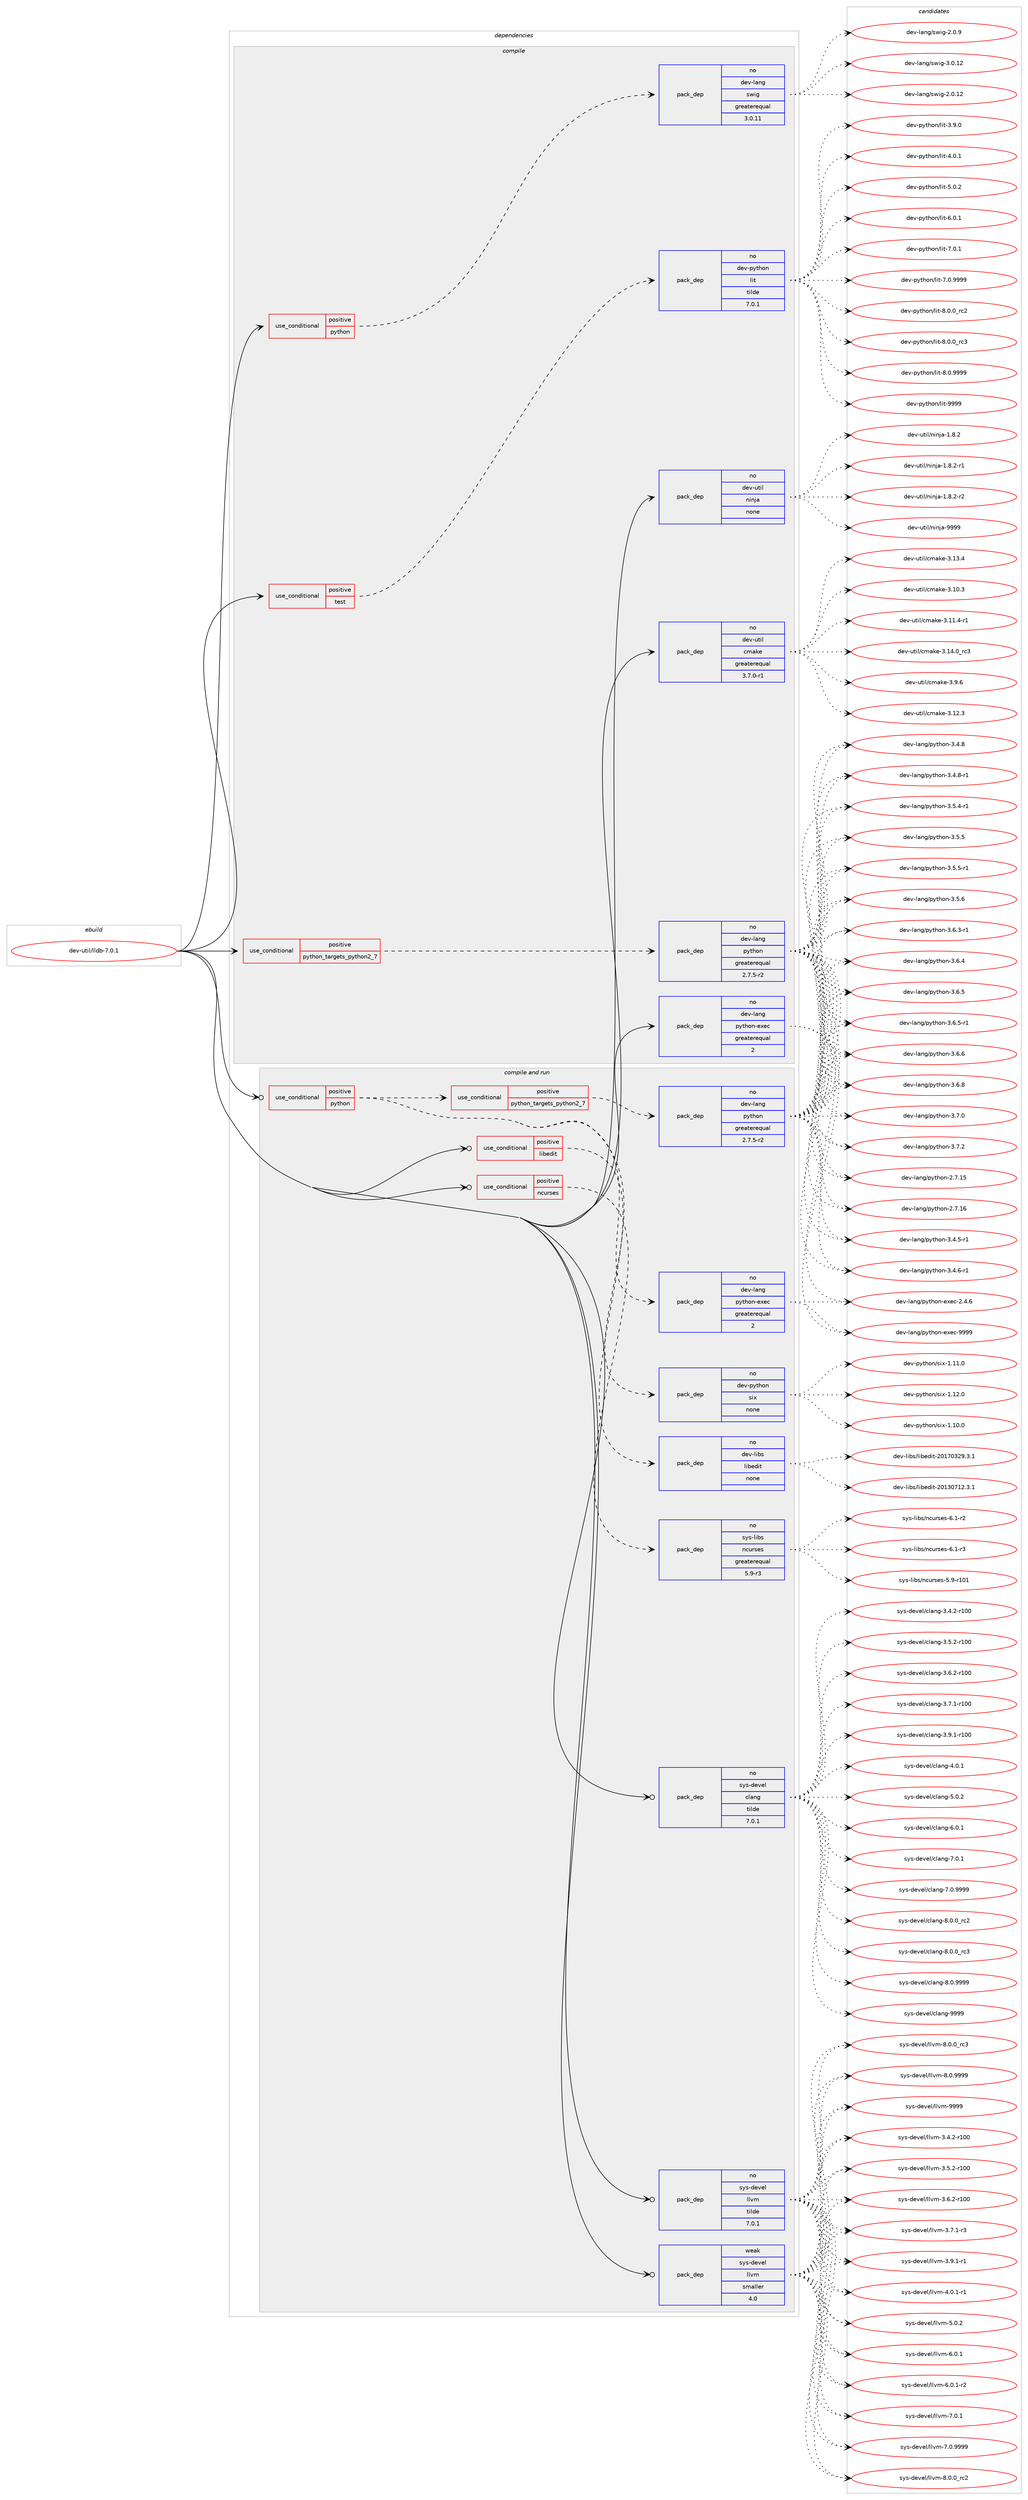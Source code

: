 digraph prolog {

# *************
# Graph options
# *************

newrank=true;
concentrate=true;
compound=true;
graph [rankdir=LR,fontname=Helvetica,fontsize=10,ranksep=1.5];#, ranksep=2.5, nodesep=0.2];
edge  [arrowhead=vee];
node  [fontname=Helvetica,fontsize=10];

# **********
# The ebuild
# **********

subgraph cluster_leftcol {
color=gray;
rank=same;
label=<<i>ebuild</i>>;
id [label="dev-util/lldb-7.0.1", color=red, width=4, href="../dev-util/lldb-7.0.1.svg"];
}

# ****************
# The dependencies
# ****************

subgraph cluster_midcol {
color=gray;
label=<<i>dependencies</i>>;
subgraph cluster_compile {
fillcolor="#eeeeee";
style=filled;
label=<<i>compile</i>>;
subgraph cond424646 {
dependency1547159 [label=<<TABLE BORDER="0" CELLBORDER="1" CELLSPACING="0" CELLPADDING="4"><TR><TD ROWSPAN="3" CELLPADDING="10">use_conditional</TD></TR><TR><TD>positive</TD></TR><TR><TD>python</TD></TR></TABLE>>, shape=none, color=red];
subgraph pack1098838 {
dependency1547160 [label=<<TABLE BORDER="0" CELLBORDER="1" CELLSPACING="0" CELLPADDING="4" WIDTH="220"><TR><TD ROWSPAN="6" CELLPADDING="30">pack_dep</TD></TR><TR><TD WIDTH="110">no</TD></TR><TR><TD>dev-lang</TD></TR><TR><TD>swig</TD></TR><TR><TD>greaterequal</TD></TR><TR><TD>3.0.11</TD></TR></TABLE>>, shape=none, color=blue];
}
dependency1547159:e -> dependency1547160:w [weight=20,style="dashed",arrowhead="vee"];
}
id:e -> dependency1547159:w [weight=20,style="solid",arrowhead="vee"];
subgraph cond424647 {
dependency1547161 [label=<<TABLE BORDER="0" CELLBORDER="1" CELLSPACING="0" CELLPADDING="4"><TR><TD ROWSPAN="3" CELLPADDING="10">use_conditional</TD></TR><TR><TD>positive</TD></TR><TR><TD>python_targets_python2_7</TD></TR></TABLE>>, shape=none, color=red];
subgraph pack1098839 {
dependency1547162 [label=<<TABLE BORDER="0" CELLBORDER="1" CELLSPACING="0" CELLPADDING="4" WIDTH="220"><TR><TD ROWSPAN="6" CELLPADDING="30">pack_dep</TD></TR><TR><TD WIDTH="110">no</TD></TR><TR><TD>dev-lang</TD></TR><TR><TD>python</TD></TR><TR><TD>greaterequal</TD></TR><TR><TD>2.7.5-r2</TD></TR></TABLE>>, shape=none, color=blue];
}
dependency1547161:e -> dependency1547162:w [weight=20,style="dashed",arrowhead="vee"];
}
id:e -> dependency1547161:w [weight=20,style="solid",arrowhead="vee"];
subgraph cond424648 {
dependency1547163 [label=<<TABLE BORDER="0" CELLBORDER="1" CELLSPACING="0" CELLPADDING="4"><TR><TD ROWSPAN="3" CELLPADDING="10">use_conditional</TD></TR><TR><TD>positive</TD></TR><TR><TD>test</TD></TR></TABLE>>, shape=none, color=red];
subgraph pack1098840 {
dependency1547164 [label=<<TABLE BORDER="0" CELLBORDER="1" CELLSPACING="0" CELLPADDING="4" WIDTH="220"><TR><TD ROWSPAN="6" CELLPADDING="30">pack_dep</TD></TR><TR><TD WIDTH="110">no</TD></TR><TR><TD>dev-python</TD></TR><TR><TD>lit</TD></TR><TR><TD>tilde</TD></TR><TR><TD>7.0.1</TD></TR></TABLE>>, shape=none, color=blue];
}
dependency1547163:e -> dependency1547164:w [weight=20,style="dashed",arrowhead="vee"];
}
id:e -> dependency1547163:w [weight=20,style="solid",arrowhead="vee"];
subgraph pack1098841 {
dependency1547165 [label=<<TABLE BORDER="0" CELLBORDER="1" CELLSPACING="0" CELLPADDING="4" WIDTH="220"><TR><TD ROWSPAN="6" CELLPADDING="30">pack_dep</TD></TR><TR><TD WIDTH="110">no</TD></TR><TR><TD>dev-lang</TD></TR><TR><TD>python-exec</TD></TR><TR><TD>greaterequal</TD></TR><TR><TD>2</TD></TR></TABLE>>, shape=none, color=blue];
}
id:e -> dependency1547165:w [weight=20,style="solid",arrowhead="vee"];
subgraph pack1098842 {
dependency1547166 [label=<<TABLE BORDER="0" CELLBORDER="1" CELLSPACING="0" CELLPADDING="4" WIDTH="220"><TR><TD ROWSPAN="6" CELLPADDING="30">pack_dep</TD></TR><TR><TD WIDTH="110">no</TD></TR><TR><TD>dev-util</TD></TR><TR><TD>cmake</TD></TR><TR><TD>greaterequal</TD></TR><TR><TD>3.7.0-r1</TD></TR></TABLE>>, shape=none, color=blue];
}
id:e -> dependency1547166:w [weight=20,style="solid",arrowhead="vee"];
subgraph pack1098843 {
dependency1547167 [label=<<TABLE BORDER="0" CELLBORDER="1" CELLSPACING="0" CELLPADDING="4" WIDTH="220"><TR><TD ROWSPAN="6" CELLPADDING="30">pack_dep</TD></TR><TR><TD WIDTH="110">no</TD></TR><TR><TD>dev-util</TD></TR><TR><TD>ninja</TD></TR><TR><TD>none</TD></TR><TR><TD></TD></TR></TABLE>>, shape=none, color=blue];
}
id:e -> dependency1547167:w [weight=20,style="solid",arrowhead="vee"];
}
subgraph cluster_compileandrun {
fillcolor="#eeeeee";
style=filled;
label=<<i>compile and run</i>>;
subgraph cond424649 {
dependency1547168 [label=<<TABLE BORDER="0" CELLBORDER="1" CELLSPACING="0" CELLPADDING="4"><TR><TD ROWSPAN="3" CELLPADDING="10">use_conditional</TD></TR><TR><TD>positive</TD></TR><TR><TD>libedit</TD></TR></TABLE>>, shape=none, color=red];
subgraph pack1098844 {
dependency1547169 [label=<<TABLE BORDER="0" CELLBORDER="1" CELLSPACING="0" CELLPADDING="4" WIDTH="220"><TR><TD ROWSPAN="6" CELLPADDING="30">pack_dep</TD></TR><TR><TD WIDTH="110">no</TD></TR><TR><TD>dev-libs</TD></TR><TR><TD>libedit</TD></TR><TR><TD>none</TD></TR><TR><TD></TD></TR></TABLE>>, shape=none, color=blue];
}
dependency1547168:e -> dependency1547169:w [weight=20,style="dashed",arrowhead="vee"];
}
id:e -> dependency1547168:w [weight=20,style="solid",arrowhead="odotvee"];
subgraph cond424650 {
dependency1547170 [label=<<TABLE BORDER="0" CELLBORDER="1" CELLSPACING="0" CELLPADDING="4"><TR><TD ROWSPAN="3" CELLPADDING="10">use_conditional</TD></TR><TR><TD>positive</TD></TR><TR><TD>ncurses</TD></TR></TABLE>>, shape=none, color=red];
subgraph pack1098845 {
dependency1547171 [label=<<TABLE BORDER="0" CELLBORDER="1" CELLSPACING="0" CELLPADDING="4" WIDTH="220"><TR><TD ROWSPAN="6" CELLPADDING="30">pack_dep</TD></TR><TR><TD WIDTH="110">no</TD></TR><TR><TD>sys-libs</TD></TR><TR><TD>ncurses</TD></TR><TR><TD>greaterequal</TD></TR><TR><TD>5.9-r3</TD></TR></TABLE>>, shape=none, color=blue];
}
dependency1547170:e -> dependency1547171:w [weight=20,style="dashed",arrowhead="vee"];
}
id:e -> dependency1547170:w [weight=20,style="solid",arrowhead="odotvee"];
subgraph cond424651 {
dependency1547172 [label=<<TABLE BORDER="0" CELLBORDER="1" CELLSPACING="0" CELLPADDING="4"><TR><TD ROWSPAN="3" CELLPADDING="10">use_conditional</TD></TR><TR><TD>positive</TD></TR><TR><TD>python</TD></TR></TABLE>>, shape=none, color=red];
subgraph pack1098846 {
dependency1547173 [label=<<TABLE BORDER="0" CELLBORDER="1" CELLSPACING="0" CELLPADDING="4" WIDTH="220"><TR><TD ROWSPAN="6" CELLPADDING="30">pack_dep</TD></TR><TR><TD WIDTH="110">no</TD></TR><TR><TD>dev-python</TD></TR><TR><TD>six</TD></TR><TR><TD>none</TD></TR><TR><TD></TD></TR></TABLE>>, shape=none, color=blue];
}
dependency1547172:e -> dependency1547173:w [weight=20,style="dashed",arrowhead="vee"];
subgraph cond424652 {
dependency1547174 [label=<<TABLE BORDER="0" CELLBORDER="1" CELLSPACING="0" CELLPADDING="4"><TR><TD ROWSPAN="3" CELLPADDING="10">use_conditional</TD></TR><TR><TD>positive</TD></TR><TR><TD>python_targets_python2_7</TD></TR></TABLE>>, shape=none, color=red];
subgraph pack1098847 {
dependency1547175 [label=<<TABLE BORDER="0" CELLBORDER="1" CELLSPACING="0" CELLPADDING="4" WIDTH="220"><TR><TD ROWSPAN="6" CELLPADDING="30">pack_dep</TD></TR><TR><TD WIDTH="110">no</TD></TR><TR><TD>dev-lang</TD></TR><TR><TD>python</TD></TR><TR><TD>greaterequal</TD></TR><TR><TD>2.7.5-r2</TD></TR></TABLE>>, shape=none, color=blue];
}
dependency1547174:e -> dependency1547175:w [weight=20,style="dashed",arrowhead="vee"];
}
dependency1547172:e -> dependency1547174:w [weight=20,style="dashed",arrowhead="vee"];
subgraph pack1098848 {
dependency1547176 [label=<<TABLE BORDER="0" CELLBORDER="1" CELLSPACING="0" CELLPADDING="4" WIDTH="220"><TR><TD ROWSPAN="6" CELLPADDING="30">pack_dep</TD></TR><TR><TD WIDTH="110">no</TD></TR><TR><TD>dev-lang</TD></TR><TR><TD>python-exec</TD></TR><TR><TD>greaterequal</TD></TR><TR><TD>2</TD></TR></TABLE>>, shape=none, color=blue];
}
dependency1547172:e -> dependency1547176:w [weight=20,style="dashed",arrowhead="vee"];
}
id:e -> dependency1547172:w [weight=20,style="solid",arrowhead="odotvee"];
subgraph pack1098849 {
dependency1547177 [label=<<TABLE BORDER="0" CELLBORDER="1" CELLSPACING="0" CELLPADDING="4" WIDTH="220"><TR><TD ROWSPAN="6" CELLPADDING="30">pack_dep</TD></TR><TR><TD WIDTH="110">no</TD></TR><TR><TD>sys-devel</TD></TR><TR><TD>clang</TD></TR><TR><TD>tilde</TD></TR><TR><TD>7.0.1</TD></TR></TABLE>>, shape=none, color=blue];
}
id:e -> dependency1547177:w [weight=20,style="solid",arrowhead="odotvee"];
subgraph pack1098850 {
dependency1547178 [label=<<TABLE BORDER="0" CELLBORDER="1" CELLSPACING="0" CELLPADDING="4" WIDTH="220"><TR><TD ROWSPAN="6" CELLPADDING="30">pack_dep</TD></TR><TR><TD WIDTH="110">no</TD></TR><TR><TD>sys-devel</TD></TR><TR><TD>llvm</TD></TR><TR><TD>tilde</TD></TR><TR><TD>7.0.1</TD></TR></TABLE>>, shape=none, color=blue];
}
id:e -> dependency1547178:w [weight=20,style="solid",arrowhead="odotvee"];
subgraph pack1098851 {
dependency1547179 [label=<<TABLE BORDER="0" CELLBORDER="1" CELLSPACING="0" CELLPADDING="4" WIDTH="220"><TR><TD ROWSPAN="6" CELLPADDING="30">pack_dep</TD></TR><TR><TD WIDTH="110">weak</TD></TR><TR><TD>sys-devel</TD></TR><TR><TD>llvm</TD></TR><TR><TD>smaller</TD></TR><TR><TD>4.0</TD></TR></TABLE>>, shape=none, color=blue];
}
id:e -> dependency1547179:w [weight=20,style="solid",arrowhead="odotvee"];
}
subgraph cluster_run {
fillcolor="#eeeeee";
style=filled;
label=<<i>run</i>>;
}
}

# **************
# The candidates
# **************

subgraph cluster_choices {
rank=same;
color=gray;
label=<<i>candidates</i>>;

subgraph choice1098838 {
color=black;
nodesep=1;
choice10010111845108971101034711511910510345504648464950 [label="dev-lang/swig-2.0.12", color=red, width=4,href="../dev-lang/swig-2.0.12.svg"];
choice100101118451089711010347115119105103455046484657 [label="dev-lang/swig-2.0.9", color=red, width=4,href="../dev-lang/swig-2.0.9.svg"];
choice10010111845108971101034711511910510345514648464950 [label="dev-lang/swig-3.0.12", color=red, width=4,href="../dev-lang/swig-3.0.12.svg"];
dependency1547160:e -> choice10010111845108971101034711511910510345504648464950:w [style=dotted,weight="100"];
dependency1547160:e -> choice100101118451089711010347115119105103455046484657:w [style=dotted,weight="100"];
dependency1547160:e -> choice10010111845108971101034711511910510345514648464950:w [style=dotted,weight="100"];
}
subgraph choice1098839 {
color=black;
nodesep=1;
choice10010111845108971101034711212111610411111045504655464953 [label="dev-lang/python-2.7.15", color=red, width=4,href="../dev-lang/python-2.7.15.svg"];
choice10010111845108971101034711212111610411111045504655464954 [label="dev-lang/python-2.7.16", color=red, width=4,href="../dev-lang/python-2.7.16.svg"];
choice1001011184510897110103471121211161041111104551465246534511449 [label="dev-lang/python-3.4.5-r1", color=red, width=4,href="../dev-lang/python-3.4.5-r1.svg"];
choice1001011184510897110103471121211161041111104551465246544511449 [label="dev-lang/python-3.4.6-r1", color=red, width=4,href="../dev-lang/python-3.4.6-r1.svg"];
choice100101118451089711010347112121116104111110455146524656 [label="dev-lang/python-3.4.8", color=red, width=4,href="../dev-lang/python-3.4.8.svg"];
choice1001011184510897110103471121211161041111104551465246564511449 [label="dev-lang/python-3.4.8-r1", color=red, width=4,href="../dev-lang/python-3.4.8-r1.svg"];
choice1001011184510897110103471121211161041111104551465346524511449 [label="dev-lang/python-3.5.4-r1", color=red, width=4,href="../dev-lang/python-3.5.4-r1.svg"];
choice100101118451089711010347112121116104111110455146534653 [label="dev-lang/python-3.5.5", color=red, width=4,href="../dev-lang/python-3.5.5.svg"];
choice1001011184510897110103471121211161041111104551465346534511449 [label="dev-lang/python-3.5.5-r1", color=red, width=4,href="../dev-lang/python-3.5.5-r1.svg"];
choice100101118451089711010347112121116104111110455146534654 [label="dev-lang/python-3.5.6", color=red, width=4,href="../dev-lang/python-3.5.6.svg"];
choice1001011184510897110103471121211161041111104551465446514511449 [label="dev-lang/python-3.6.3-r1", color=red, width=4,href="../dev-lang/python-3.6.3-r1.svg"];
choice100101118451089711010347112121116104111110455146544652 [label="dev-lang/python-3.6.4", color=red, width=4,href="../dev-lang/python-3.6.4.svg"];
choice100101118451089711010347112121116104111110455146544653 [label="dev-lang/python-3.6.5", color=red, width=4,href="../dev-lang/python-3.6.5.svg"];
choice1001011184510897110103471121211161041111104551465446534511449 [label="dev-lang/python-3.6.5-r1", color=red, width=4,href="../dev-lang/python-3.6.5-r1.svg"];
choice100101118451089711010347112121116104111110455146544654 [label="dev-lang/python-3.6.6", color=red, width=4,href="../dev-lang/python-3.6.6.svg"];
choice100101118451089711010347112121116104111110455146544656 [label="dev-lang/python-3.6.8", color=red, width=4,href="../dev-lang/python-3.6.8.svg"];
choice100101118451089711010347112121116104111110455146554648 [label="dev-lang/python-3.7.0", color=red, width=4,href="../dev-lang/python-3.7.0.svg"];
choice100101118451089711010347112121116104111110455146554650 [label="dev-lang/python-3.7.2", color=red, width=4,href="../dev-lang/python-3.7.2.svg"];
dependency1547162:e -> choice10010111845108971101034711212111610411111045504655464953:w [style=dotted,weight="100"];
dependency1547162:e -> choice10010111845108971101034711212111610411111045504655464954:w [style=dotted,weight="100"];
dependency1547162:e -> choice1001011184510897110103471121211161041111104551465246534511449:w [style=dotted,weight="100"];
dependency1547162:e -> choice1001011184510897110103471121211161041111104551465246544511449:w [style=dotted,weight="100"];
dependency1547162:e -> choice100101118451089711010347112121116104111110455146524656:w [style=dotted,weight="100"];
dependency1547162:e -> choice1001011184510897110103471121211161041111104551465246564511449:w [style=dotted,weight="100"];
dependency1547162:e -> choice1001011184510897110103471121211161041111104551465346524511449:w [style=dotted,weight="100"];
dependency1547162:e -> choice100101118451089711010347112121116104111110455146534653:w [style=dotted,weight="100"];
dependency1547162:e -> choice1001011184510897110103471121211161041111104551465346534511449:w [style=dotted,weight="100"];
dependency1547162:e -> choice100101118451089711010347112121116104111110455146534654:w [style=dotted,weight="100"];
dependency1547162:e -> choice1001011184510897110103471121211161041111104551465446514511449:w [style=dotted,weight="100"];
dependency1547162:e -> choice100101118451089711010347112121116104111110455146544652:w [style=dotted,weight="100"];
dependency1547162:e -> choice100101118451089711010347112121116104111110455146544653:w [style=dotted,weight="100"];
dependency1547162:e -> choice1001011184510897110103471121211161041111104551465446534511449:w [style=dotted,weight="100"];
dependency1547162:e -> choice100101118451089711010347112121116104111110455146544654:w [style=dotted,weight="100"];
dependency1547162:e -> choice100101118451089711010347112121116104111110455146544656:w [style=dotted,weight="100"];
dependency1547162:e -> choice100101118451089711010347112121116104111110455146554648:w [style=dotted,weight="100"];
dependency1547162:e -> choice100101118451089711010347112121116104111110455146554650:w [style=dotted,weight="100"];
}
subgraph choice1098840 {
color=black;
nodesep=1;
choice1001011184511212111610411111047108105116455146574648 [label="dev-python/lit-3.9.0", color=red, width=4,href="../dev-python/lit-3.9.0.svg"];
choice1001011184511212111610411111047108105116455246484649 [label="dev-python/lit-4.0.1", color=red, width=4,href="../dev-python/lit-4.0.1.svg"];
choice1001011184511212111610411111047108105116455346484650 [label="dev-python/lit-5.0.2", color=red, width=4,href="../dev-python/lit-5.0.2.svg"];
choice1001011184511212111610411111047108105116455446484649 [label="dev-python/lit-6.0.1", color=red, width=4,href="../dev-python/lit-6.0.1.svg"];
choice1001011184511212111610411111047108105116455546484649 [label="dev-python/lit-7.0.1", color=red, width=4,href="../dev-python/lit-7.0.1.svg"];
choice1001011184511212111610411111047108105116455546484657575757 [label="dev-python/lit-7.0.9999", color=red, width=4,href="../dev-python/lit-7.0.9999.svg"];
choice1001011184511212111610411111047108105116455646484648951149950 [label="dev-python/lit-8.0.0_rc2", color=red, width=4,href="../dev-python/lit-8.0.0_rc2.svg"];
choice1001011184511212111610411111047108105116455646484648951149951 [label="dev-python/lit-8.0.0_rc3", color=red, width=4,href="../dev-python/lit-8.0.0_rc3.svg"];
choice1001011184511212111610411111047108105116455646484657575757 [label="dev-python/lit-8.0.9999", color=red, width=4,href="../dev-python/lit-8.0.9999.svg"];
choice10010111845112121116104111110471081051164557575757 [label="dev-python/lit-9999", color=red, width=4,href="../dev-python/lit-9999.svg"];
dependency1547164:e -> choice1001011184511212111610411111047108105116455146574648:w [style=dotted,weight="100"];
dependency1547164:e -> choice1001011184511212111610411111047108105116455246484649:w [style=dotted,weight="100"];
dependency1547164:e -> choice1001011184511212111610411111047108105116455346484650:w [style=dotted,weight="100"];
dependency1547164:e -> choice1001011184511212111610411111047108105116455446484649:w [style=dotted,weight="100"];
dependency1547164:e -> choice1001011184511212111610411111047108105116455546484649:w [style=dotted,weight="100"];
dependency1547164:e -> choice1001011184511212111610411111047108105116455546484657575757:w [style=dotted,weight="100"];
dependency1547164:e -> choice1001011184511212111610411111047108105116455646484648951149950:w [style=dotted,weight="100"];
dependency1547164:e -> choice1001011184511212111610411111047108105116455646484648951149951:w [style=dotted,weight="100"];
dependency1547164:e -> choice1001011184511212111610411111047108105116455646484657575757:w [style=dotted,weight="100"];
dependency1547164:e -> choice10010111845112121116104111110471081051164557575757:w [style=dotted,weight="100"];
}
subgraph choice1098841 {
color=black;
nodesep=1;
choice1001011184510897110103471121211161041111104510112010199455046524654 [label="dev-lang/python-exec-2.4.6", color=red, width=4,href="../dev-lang/python-exec-2.4.6.svg"];
choice10010111845108971101034711212111610411111045101120101994557575757 [label="dev-lang/python-exec-9999", color=red, width=4,href="../dev-lang/python-exec-9999.svg"];
dependency1547165:e -> choice1001011184510897110103471121211161041111104510112010199455046524654:w [style=dotted,weight="100"];
dependency1547165:e -> choice10010111845108971101034711212111610411111045101120101994557575757:w [style=dotted,weight="100"];
}
subgraph choice1098842 {
color=black;
nodesep=1;
choice1001011184511711610510847991099710710145514649484651 [label="dev-util/cmake-3.10.3", color=red, width=4,href="../dev-util/cmake-3.10.3.svg"];
choice10010111845117116105108479910997107101455146494946524511449 [label="dev-util/cmake-3.11.4-r1", color=red, width=4,href="../dev-util/cmake-3.11.4-r1.svg"];
choice1001011184511711610510847991099710710145514649504651 [label="dev-util/cmake-3.12.3", color=red, width=4,href="../dev-util/cmake-3.12.3.svg"];
choice1001011184511711610510847991099710710145514649514652 [label="dev-util/cmake-3.13.4", color=red, width=4,href="../dev-util/cmake-3.13.4.svg"];
choice1001011184511711610510847991099710710145514649524648951149951 [label="dev-util/cmake-3.14.0_rc3", color=red, width=4,href="../dev-util/cmake-3.14.0_rc3.svg"];
choice10010111845117116105108479910997107101455146574654 [label="dev-util/cmake-3.9.6", color=red, width=4,href="../dev-util/cmake-3.9.6.svg"];
dependency1547166:e -> choice1001011184511711610510847991099710710145514649484651:w [style=dotted,weight="100"];
dependency1547166:e -> choice10010111845117116105108479910997107101455146494946524511449:w [style=dotted,weight="100"];
dependency1547166:e -> choice1001011184511711610510847991099710710145514649504651:w [style=dotted,weight="100"];
dependency1547166:e -> choice1001011184511711610510847991099710710145514649514652:w [style=dotted,weight="100"];
dependency1547166:e -> choice1001011184511711610510847991099710710145514649524648951149951:w [style=dotted,weight="100"];
dependency1547166:e -> choice10010111845117116105108479910997107101455146574654:w [style=dotted,weight="100"];
}
subgraph choice1098843 {
color=black;
nodesep=1;
choice100101118451171161051084711010511010697454946564650 [label="dev-util/ninja-1.8.2", color=red, width=4,href="../dev-util/ninja-1.8.2.svg"];
choice1001011184511711610510847110105110106974549465646504511449 [label="dev-util/ninja-1.8.2-r1", color=red, width=4,href="../dev-util/ninja-1.8.2-r1.svg"];
choice1001011184511711610510847110105110106974549465646504511450 [label="dev-util/ninja-1.8.2-r2", color=red, width=4,href="../dev-util/ninja-1.8.2-r2.svg"];
choice1001011184511711610510847110105110106974557575757 [label="dev-util/ninja-9999", color=red, width=4,href="../dev-util/ninja-9999.svg"];
dependency1547167:e -> choice100101118451171161051084711010511010697454946564650:w [style=dotted,weight="100"];
dependency1547167:e -> choice1001011184511711610510847110105110106974549465646504511449:w [style=dotted,weight="100"];
dependency1547167:e -> choice1001011184511711610510847110105110106974549465646504511450:w [style=dotted,weight="100"];
dependency1547167:e -> choice1001011184511711610510847110105110106974557575757:w [style=dotted,weight="100"];
}
subgraph choice1098844 {
color=black;
nodesep=1;
choice1001011184510810598115471081059810110010511645504849514855495046514649 [label="dev-libs/libedit-20130712.3.1", color=red, width=4,href="../dev-libs/libedit-20130712.3.1.svg"];
choice1001011184510810598115471081059810110010511645504849554851505746514649 [label="dev-libs/libedit-20170329.3.1", color=red, width=4,href="../dev-libs/libedit-20170329.3.1.svg"];
dependency1547169:e -> choice1001011184510810598115471081059810110010511645504849514855495046514649:w [style=dotted,weight="100"];
dependency1547169:e -> choice1001011184510810598115471081059810110010511645504849554851505746514649:w [style=dotted,weight="100"];
}
subgraph choice1098845 {
color=black;
nodesep=1;
choice115121115451081059811547110991171141151011154553465745114494849 [label="sys-libs/ncurses-5.9-r101", color=red, width=4,href="../sys-libs/ncurses-5.9-r101.svg"];
choice11512111545108105981154711099117114115101115455446494511450 [label="sys-libs/ncurses-6.1-r2", color=red, width=4,href="../sys-libs/ncurses-6.1-r2.svg"];
choice11512111545108105981154711099117114115101115455446494511451 [label="sys-libs/ncurses-6.1-r3", color=red, width=4,href="../sys-libs/ncurses-6.1-r3.svg"];
dependency1547171:e -> choice115121115451081059811547110991171141151011154553465745114494849:w [style=dotted,weight="100"];
dependency1547171:e -> choice11512111545108105981154711099117114115101115455446494511450:w [style=dotted,weight="100"];
dependency1547171:e -> choice11512111545108105981154711099117114115101115455446494511451:w [style=dotted,weight="100"];
}
subgraph choice1098846 {
color=black;
nodesep=1;
choice100101118451121211161041111104711510512045494649484648 [label="dev-python/six-1.10.0", color=red, width=4,href="../dev-python/six-1.10.0.svg"];
choice100101118451121211161041111104711510512045494649494648 [label="dev-python/six-1.11.0", color=red, width=4,href="../dev-python/six-1.11.0.svg"];
choice100101118451121211161041111104711510512045494649504648 [label="dev-python/six-1.12.0", color=red, width=4,href="../dev-python/six-1.12.0.svg"];
dependency1547173:e -> choice100101118451121211161041111104711510512045494649484648:w [style=dotted,weight="100"];
dependency1547173:e -> choice100101118451121211161041111104711510512045494649494648:w [style=dotted,weight="100"];
dependency1547173:e -> choice100101118451121211161041111104711510512045494649504648:w [style=dotted,weight="100"];
}
subgraph choice1098847 {
color=black;
nodesep=1;
choice10010111845108971101034711212111610411111045504655464953 [label="dev-lang/python-2.7.15", color=red, width=4,href="../dev-lang/python-2.7.15.svg"];
choice10010111845108971101034711212111610411111045504655464954 [label="dev-lang/python-2.7.16", color=red, width=4,href="../dev-lang/python-2.7.16.svg"];
choice1001011184510897110103471121211161041111104551465246534511449 [label="dev-lang/python-3.4.5-r1", color=red, width=4,href="../dev-lang/python-3.4.5-r1.svg"];
choice1001011184510897110103471121211161041111104551465246544511449 [label="dev-lang/python-3.4.6-r1", color=red, width=4,href="../dev-lang/python-3.4.6-r1.svg"];
choice100101118451089711010347112121116104111110455146524656 [label="dev-lang/python-3.4.8", color=red, width=4,href="../dev-lang/python-3.4.8.svg"];
choice1001011184510897110103471121211161041111104551465246564511449 [label="dev-lang/python-3.4.8-r1", color=red, width=4,href="../dev-lang/python-3.4.8-r1.svg"];
choice1001011184510897110103471121211161041111104551465346524511449 [label="dev-lang/python-3.5.4-r1", color=red, width=4,href="../dev-lang/python-3.5.4-r1.svg"];
choice100101118451089711010347112121116104111110455146534653 [label="dev-lang/python-3.5.5", color=red, width=4,href="../dev-lang/python-3.5.5.svg"];
choice1001011184510897110103471121211161041111104551465346534511449 [label="dev-lang/python-3.5.5-r1", color=red, width=4,href="../dev-lang/python-3.5.5-r1.svg"];
choice100101118451089711010347112121116104111110455146534654 [label="dev-lang/python-3.5.6", color=red, width=4,href="../dev-lang/python-3.5.6.svg"];
choice1001011184510897110103471121211161041111104551465446514511449 [label="dev-lang/python-3.6.3-r1", color=red, width=4,href="../dev-lang/python-3.6.3-r1.svg"];
choice100101118451089711010347112121116104111110455146544652 [label="dev-lang/python-3.6.4", color=red, width=4,href="../dev-lang/python-3.6.4.svg"];
choice100101118451089711010347112121116104111110455146544653 [label="dev-lang/python-3.6.5", color=red, width=4,href="../dev-lang/python-3.6.5.svg"];
choice1001011184510897110103471121211161041111104551465446534511449 [label="dev-lang/python-3.6.5-r1", color=red, width=4,href="../dev-lang/python-3.6.5-r1.svg"];
choice100101118451089711010347112121116104111110455146544654 [label="dev-lang/python-3.6.6", color=red, width=4,href="../dev-lang/python-3.6.6.svg"];
choice100101118451089711010347112121116104111110455146544656 [label="dev-lang/python-3.6.8", color=red, width=4,href="../dev-lang/python-3.6.8.svg"];
choice100101118451089711010347112121116104111110455146554648 [label="dev-lang/python-3.7.0", color=red, width=4,href="../dev-lang/python-3.7.0.svg"];
choice100101118451089711010347112121116104111110455146554650 [label="dev-lang/python-3.7.2", color=red, width=4,href="../dev-lang/python-3.7.2.svg"];
dependency1547175:e -> choice10010111845108971101034711212111610411111045504655464953:w [style=dotted,weight="100"];
dependency1547175:e -> choice10010111845108971101034711212111610411111045504655464954:w [style=dotted,weight="100"];
dependency1547175:e -> choice1001011184510897110103471121211161041111104551465246534511449:w [style=dotted,weight="100"];
dependency1547175:e -> choice1001011184510897110103471121211161041111104551465246544511449:w [style=dotted,weight="100"];
dependency1547175:e -> choice100101118451089711010347112121116104111110455146524656:w [style=dotted,weight="100"];
dependency1547175:e -> choice1001011184510897110103471121211161041111104551465246564511449:w [style=dotted,weight="100"];
dependency1547175:e -> choice1001011184510897110103471121211161041111104551465346524511449:w [style=dotted,weight="100"];
dependency1547175:e -> choice100101118451089711010347112121116104111110455146534653:w [style=dotted,weight="100"];
dependency1547175:e -> choice1001011184510897110103471121211161041111104551465346534511449:w [style=dotted,weight="100"];
dependency1547175:e -> choice100101118451089711010347112121116104111110455146534654:w [style=dotted,weight="100"];
dependency1547175:e -> choice1001011184510897110103471121211161041111104551465446514511449:w [style=dotted,weight="100"];
dependency1547175:e -> choice100101118451089711010347112121116104111110455146544652:w [style=dotted,weight="100"];
dependency1547175:e -> choice100101118451089711010347112121116104111110455146544653:w [style=dotted,weight="100"];
dependency1547175:e -> choice1001011184510897110103471121211161041111104551465446534511449:w [style=dotted,weight="100"];
dependency1547175:e -> choice100101118451089711010347112121116104111110455146544654:w [style=dotted,weight="100"];
dependency1547175:e -> choice100101118451089711010347112121116104111110455146544656:w [style=dotted,weight="100"];
dependency1547175:e -> choice100101118451089711010347112121116104111110455146554648:w [style=dotted,weight="100"];
dependency1547175:e -> choice100101118451089711010347112121116104111110455146554650:w [style=dotted,weight="100"];
}
subgraph choice1098848 {
color=black;
nodesep=1;
choice1001011184510897110103471121211161041111104510112010199455046524654 [label="dev-lang/python-exec-2.4.6", color=red, width=4,href="../dev-lang/python-exec-2.4.6.svg"];
choice10010111845108971101034711212111610411111045101120101994557575757 [label="dev-lang/python-exec-9999", color=red, width=4,href="../dev-lang/python-exec-9999.svg"];
dependency1547176:e -> choice1001011184510897110103471121211161041111104510112010199455046524654:w [style=dotted,weight="100"];
dependency1547176:e -> choice10010111845108971101034711212111610411111045101120101994557575757:w [style=dotted,weight="100"];
}
subgraph choice1098849 {
color=black;
nodesep=1;
choice1151211154510010111810110847991089711010345514652465045114494848 [label="sys-devel/clang-3.4.2-r100", color=red, width=4,href="../sys-devel/clang-3.4.2-r100.svg"];
choice1151211154510010111810110847991089711010345514653465045114494848 [label="sys-devel/clang-3.5.2-r100", color=red, width=4,href="../sys-devel/clang-3.5.2-r100.svg"];
choice1151211154510010111810110847991089711010345514654465045114494848 [label="sys-devel/clang-3.6.2-r100", color=red, width=4,href="../sys-devel/clang-3.6.2-r100.svg"];
choice1151211154510010111810110847991089711010345514655464945114494848 [label="sys-devel/clang-3.7.1-r100", color=red, width=4,href="../sys-devel/clang-3.7.1-r100.svg"];
choice1151211154510010111810110847991089711010345514657464945114494848 [label="sys-devel/clang-3.9.1-r100", color=red, width=4,href="../sys-devel/clang-3.9.1-r100.svg"];
choice11512111545100101118101108479910897110103455246484649 [label="sys-devel/clang-4.0.1", color=red, width=4,href="../sys-devel/clang-4.0.1.svg"];
choice11512111545100101118101108479910897110103455346484650 [label="sys-devel/clang-5.0.2", color=red, width=4,href="../sys-devel/clang-5.0.2.svg"];
choice11512111545100101118101108479910897110103455446484649 [label="sys-devel/clang-6.0.1", color=red, width=4,href="../sys-devel/clang-6.0.1.svg"];
choice11512111545100101118101108479910897110103455546484649 [label="sys-devel/clang-7.0.1", color=red, width=4,href="../sys-devel/clang-7.0.1.svg"];
choice11512111545100101118101108479910897110103455546484657575757 [label="sys-devel/clang-7.0.9999", color=red, width=4,href="../sys-devel/clang-7.0.9999.svg"];
choice11512111545100101118101108479910897110103455646484648951149950 [label="sys-devel/clang-8.0.0_rc2", color=red, width=4,href="../sys-devel/clang-8.0.0_rc2.svg"];
choice11512111545100101118101108479910897110103455646484648951149951 [label="sys-devel/clang-8.0.0_rc3", color=red, width=4,href="../sys-devel/clang-8.0.0_rc3.svg"];
choice11512111545100101118101108479910897110103455646484657575757 [label="sys-devel/clang-8.0.9999", color=red, width=4,href="../sys-devel/clang-8.0.9999.svg"];
choice115121115451001011181011084799108971101034557575757 [label="sys-devel/clang-9999", color=red, width=4,href="../sys-devel/clang-9999.svg"];
dependency1547177:e -> choice1151211154510010111810110847991089711010345514652465045114494848:w [style=dotted,weight="100"];
dependency1547177:e -> choice1151211154510010111810110847991089711010345514653465045114494848:w [style=dotted,weight="100"];
dependency1547177:e -> choice1151211154510010111810110847991089711010345514654465045114494848:w [style=dotted,weight="100"];
dependency1547177:e -> choice1151211154510010111810110847991089711010345514655464945114494848:w [style=dotted,weight="100"];
dependency1547177:e -> choice1151211154510010111810110847991089711010345514657464945114494848:w [style=dotted,weight="100"];
dependency1547177:e -> choice11512111545100101118101108479910897110103455246484649:w [style=dotted,weight="100"];
dependency1547177:e -> choice11512111545100101118101108479910897110103455346484650:w [style=dotted,weight="100"];
dependency1547177:e -> choice11512111545100101118101108479910897110103455446484649:w [style=dotted,weight="100"];
dependency1547177:e -> choice11512111545100101118101108479910897110103455546484649:w [style=dotted,weight="100"];
dependency1547177:e -> choice11512111545100101118101108479910897110103455546484657575757:w [style=dotted,weight="100"];
dependency1547177:e -> choice11512111545100101118101108479910897110103455646484648951149950:w [style=dotted,weight="100"];
dependency1547177:e -> choice11512111545100101118101108479910897110103455646484648951149951:w [style=dotted,weight="100"];
dependency1547177:e -> choice11512111545100101118101108479910897110103455646484657575757:w [style=dotted,weight="100"];
dependency1547177:e -> choice115121115451001011181011084799108971101034557575757:w [style=dotted,weight="100"];
}
subgraph choice1098850 {
color=black;
nodesep=1;
choice115121115451001011181011084710810811810945514652465045114494848 [label="sys-devel/llvm-3.4.2-r100", color=red, width=4,href="../sys-devel/llvm-3.4.2-r100.svg"];
choice115121115451001011181011084710810811810945514653465045114494848 [label="sys-devel/llvm-3.5.2-r100", color=red, width=4,href="../sys-devel/llvm-3.5.2-r100.svg"];
choice115121115451001011181011084710810811810945514654465045114494848 [label="sys-devel/llvm-3.6.2-r100", color=red, width=4,href="../sys-devel/llvm-3.6.2-r100.svg"];
choice11512111545100101118101108471081081181094551465546494511451 [label="sys-devel/llvm-3.7.1-r3", color=red, width=4,href="../sys-devel/llvm-3.7.1-r3.svg"];
choice11512111545100101118101108471081081181094551465746494511449 [label="sys-devel/llvm-3.9.1-r1", color=red, width=4,href="../sys-devel/llvm-3.9.1-r1.svg"];
choice11512111545100101118101108471081081181094552464846494511449 [label="sys-devel/llvm-4.0.1-r1", color=red, width=4,href="../sys-devel/llvm-4.0.1-r1.svg"];
choice1151211154510010111810110847108108118109455346484650 [label="sys-devel/llvm-5.0.2", color=red, width=4,href="../sys-devel/llvm-5.0.2.svg"];
choice1151211154510010111810110847108108118109455446484649 [label="sys-devel/llvm-6.0.1", color=red, width=4,href="../sys-devel/llvm-6.0.1.svg"];
choice11512111545100101118101108471081081181094554464846494511450 [label="sys-devel/llvm-6.0.1-r2", color=red, width=4,href="../sys-devel/llvm-6.0.1-r2.svg"];
choice1151211154510010111810110847108108118109455546484649 [label="sys-devel/llvm-7.0.1", color=red, width=4,href="../sys-devel/llvm-7.0.1.svg"];
choice1151211154510010111810110847108108118109455546484657575757 [label="sys-devel/llvm-7.0.9999", color=red, width=4,href="../sys-devel/llvm-7.0.9999.svg"];
choice1151211154510010111810110847108108118109455646484648951149950 [label="sys-devel/llvm-8.0.0_rc2", color=red, width=4,href="../sys-devel/llvm-8.0.0_rc2.svg"];
choice1151211154510010111810110847108108118109455646484648951149951 [label="sys-devel/llvm-8.0.0_rc3", color=red, width=4,href="../sys-devel/llvm-8.0.0_rc3.svg"];
choice1151211154510010111810110847108108118109455646484657575757 [label="sys-devel/llvm-8.0.9999", color=red, width=4,href="../sys-devel/llvm-8.0.9999.svg"];
choice11512111545100101118101108471081081181094557575757 [label="sys-devel/llvm-9999", color=red, width=4,href="../sys-devel/llvm-9999.svg"];
dependency1547178:e -> choice115121115451001011181011084710810811810945514652465045114494848:w [style=dotted,weight="100"];
dependency1547178:e -> choice115121115451001011181011084710810811810945514653465045114494848:w [style=dotted,weight="100"];
dependency1547178:e -> choice115121115451001011181011084710810811810945514654465045114494848:w [style=dotted,weight="100"];
dependency1547178:e -> choice11512111545100101118101108471081081181094551465546494511451:w [style=dotted,weight="100"];
dependency1547178:e -> choice11512111545100101118101108471081081181094551465746494511449:w [style=dotted,weight="100"];
dependency1547178:e -> choice11512111545100101118101108471081081181094552464846494511449:w [style=dotted,weight="100"];
dependency1547178:e -> choice1151211154510010111810110847108108118109455346484650:w [style=dotted,weight="100"];
dependency1547178:e -> choice1151211154510010111810110847108108118109455446484649:w [style=dotted,weight="100"];
dependency1547178:e -> choice11512111545100101118101108471081081181094554464846494511450:w [style=dotted,weight="100"];
dependency1547178:e -> choice1151211154510010111810110847108108118109455546484649:w [style=dotted,weight="100"];
dependency1547178:e -> choice1151211154510010111810110847108108118109455546484657575757:w [style=dotted,weight="100"];
dependency1547178:e -> choice1151211154510010111810110847108108118109455646484648951149950:w [style=dotted,weight="100"];
dependency1547178:e -> choice1151211154510010111810110847108108118109455646484648951149951:w [style=dotted,weight="100"];
dependency1547178:e -> choice1151211154510010111810110847108108118109455646484657575757:w [style=dotted,weight="100"];
dependency1547178:e -> choice11512111545100101118101108471081081181094557575757:w [style=dotted,weight="100"];
}
subgraph choice1098851 {
color=black;
nodesep=1;
choice115121115451001011181011084710810811810945514652465045114494848 [label="sys-devel/llvm-3.4.2-r100", color=red, width=4,href="../sys-devel/llvm-3.4.2-r100.svg"];
choice115121115451001011181011084710810811810945514653465045114494848 [label="sys-devel/llvm-3.5.2-r100", color=red, width=4,href="../sys-devel/llvm-3.5.2-r100.svg"];
choice115121115451001011181011084710810811810945514654465045114494848 [label="sys-devel/llvm-3.6.2-r100", color=red, width=4,href="../sys-devel/llvm-3.6.2-r100.svg"];
choice11512111545100101118101108471081081181094551465546494511451 [label="sys-devel/llvm-3.7.1-r3", color=red, width=4,href="../sys-devel/llvm-3.7.1-r3.svg"];
choice11512111545100101118101108471081081181094551465746494511449 [label="sys-devel/llvm-3.9.1-r1", color=red, width=4,href="../sys-devel/llvm-3.9.1-r1.svg"];
choice11512111545100101118101108471081081181094552464846494511449 [label="sys-devel/llvm-4.0.1-r1", color=red, width=4,href="../sys-devel/llvm-4.0.1-r1.svg"];
choice1151211154510010111810110847108108118109455346484650 [label="sys-devel/llvm-5.0.2", color=red, width=4,href="../sys-devel/llvm-5.0.2.svg"];
choice1151211154510010111810110847108108118109455446484649 [label="sys-devel/llvm-6.0.1", color=red, width=4,href="../sys-devel/llvm-6.0.1.svg"];
choice11512111545100101118101108471081081181094554464846494511450 [label="sys-devel/llvm-6.0.1-r2", color=red, width=4,href="../sys-devel/llvm-6.0.1-r2.svg"];
choice1151211154510010111810110847108108118109455546484649 [label="sys-devel/llvm-7.0.1", color=red, width=4,href="../sys-devel/llvm-7.0.1.svg"];
choice1151211154510010111810110847108108118109455546484657575757 [label="sys-devel/llvm-7.0.9999", color=red, width=4,href="../sys-devel/llvm-7.0.9999.svg"];
choice1151211154510010111810110847108108118109455646484648951149950 [label="sys-devel/llvm-8.0.0_rc2", color=red, width=4,href="../sys-devel/llvm-8.0.0_rc2.svg"];
choice1151211154510010111810110847108108118109455646484648951149951 [label="sys-devel/llvm-8.0.0_rc3", color=red, width=4,href="../sys-devel/llvm-8.0.0_rc3.svg"];
choice1151211154510010111810110847108108118109455646484657575757 [label="sys-devel/llvm-8.0.9999", color=red, width=4,href="../sys-devel/llvm-8.0.9999.svg"];
choice11512111545100101118101108471081081181094557575757 [label="sys-devel/llvm-9999", color=red, width=4,href="../sys-devel/llvm-9999.svg"];
dependency1547179:e -> choice115121115451001011181011084710810811810945514652465045114494848:w [style=dotted,weight="100"];
dependency1547179:e -> choice115121115451001011181011084710810811810945514653465045114494848:w [style=dotted,weight="100"];
dependency1547179:e -> choice115121115451001011181011084710810811810945514654465045114494848:w [style=dotted,weight="100"];
dependency1547179:e -> choice11512111545100101118101108471081081181094551465546494511451:w [style=dotted,weight="100"];
dependency1547179:e -> choice11512111545100101118101108471081081181094551465746494511449:w [style=dotted,weight="100"];
dependency1547179:e -> choice11512111545100101118101108471081081181094552464846494511449:w [style=dotted,weight="100"];
dependency1547179:e -> choice1151211154510010111810110847108108118109455346484650:w [style=dotted,weight="100"];
dependency1547179:e -> choice1151211154510010111810110847108108118109455446484649:w [style=dotted,weight="100"];
dependency1547179:e -> choice11512111545100101118101108471081081181094554464846494511450:w [style=dotted,weight="100"];
dependency1547179:e -> choice1151211154510010111810110847108108118109455546484649:w [style=dotted,weight="100"];
dependency1547179:e -> choice1151211154510010111810110847108108118109455546484657575757:w [style=dotted,weight="100"];
dependency1547179:e -> choice1151211154510010111810110847108108118109455646484648951149950:w [style=dotted,weight="100"];
dependency1547179:e -> choice1151211154510010111810110847108108118109455646484648951149951:w [style=dotted,weight="100"];
dependency1547179:e -> choice1151211154510010111810110847108108118109455646484657575757:w [style=dotted,weight="100"];
dependency1547179:e -> choice11512111545100101118101108471081081181094557575757:w [style=dotted,weight="100"];
}
}

}
